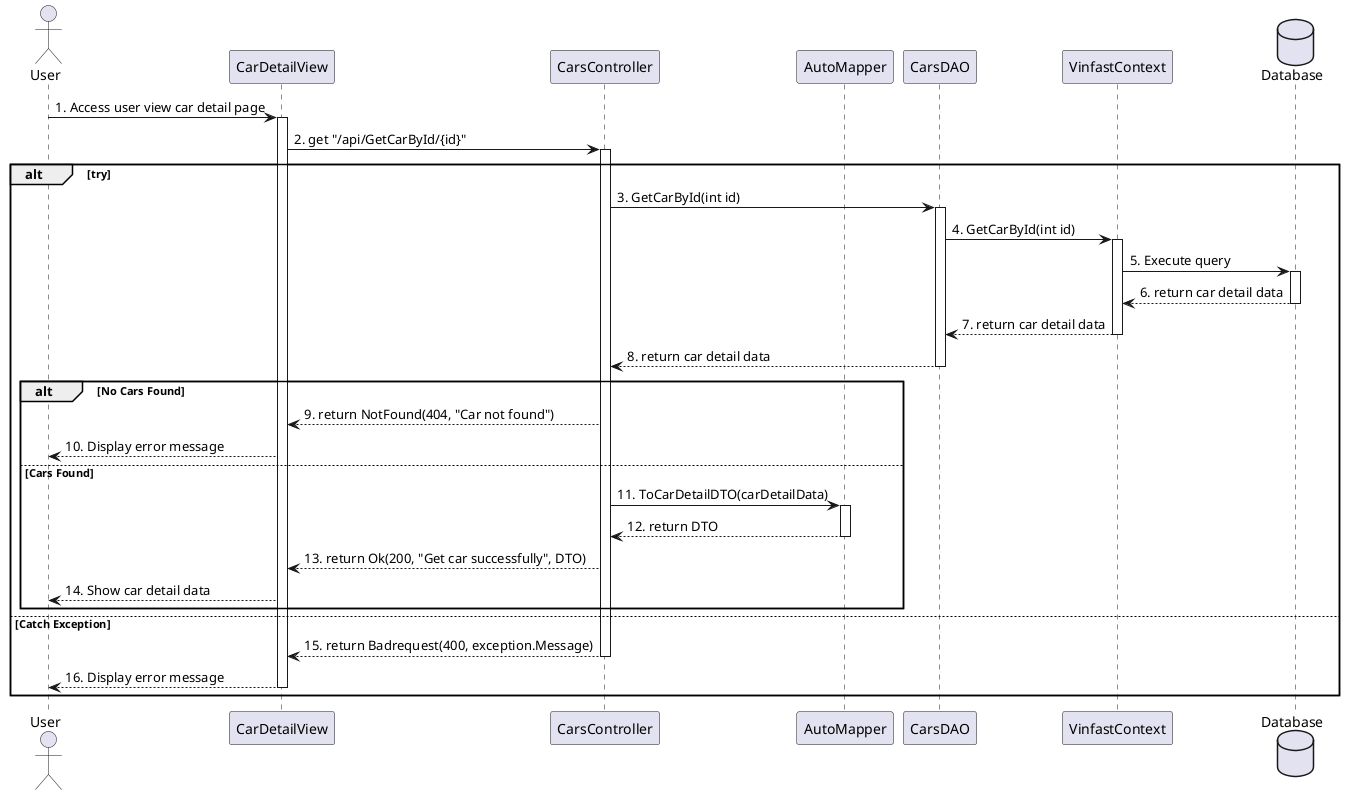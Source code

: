 @startuml
actor User
participant CarDetailView
participant CarsController
participant AutoMapper
participant CarsDAO
participant VinfastContext
database Database

User -> CarDetailView: 1. Access user view car detail page
activate CarDetailView

    CarDetailView -> CarsController: 2. get "/api/GetCarById/{id}"
alt try
    activate CarsController

            CarsController -> CarsDAO: 3. GetCarById(int id)
            activate CarsDAO
            
            CarsDAO -> VinfastContext: 4. GetCarById(int id)
            activate VinfastContext
            
            VinfastContext -> Database: 5. Execute query
            activate Database
            Database --> VinfastContext: 6. return car detail data
            deactivate Database
            
            VinfastContext --> CarsDAO: 7. return car detail data
            deactivate VinfastContext
            CarsDAO --> CarsController: 8. return car detail data
            deactivate CarsDAO

            alt No Cars Found
                CarsController --> CarDetailView: 9. return NotFound(404, "Car not found")
                CarDetailView --> User: 10. Display error message
            else Cars Found
                CarsController -> AutoMapper: 11. ToCarDetailDTO(carDetailData)
                activate AutoMapper
                AutoMapper --> CarsController: 12. return DTO 
                deactivate AutoMapper
                CarsController --> CarDetailView: 13. return Ok(200, "Get car successfully", DTO)
                CarDetailView --> User: 14. Show car detail data
            end
        
    

else Catch Exception
    CarsController --> CarDetailView: 15. return Badrequest(400, exception.Message)
    deactivate CarsController
    CarDetailView --> User: 16. Display error message
deactivate CarDetailView
end

@enduml